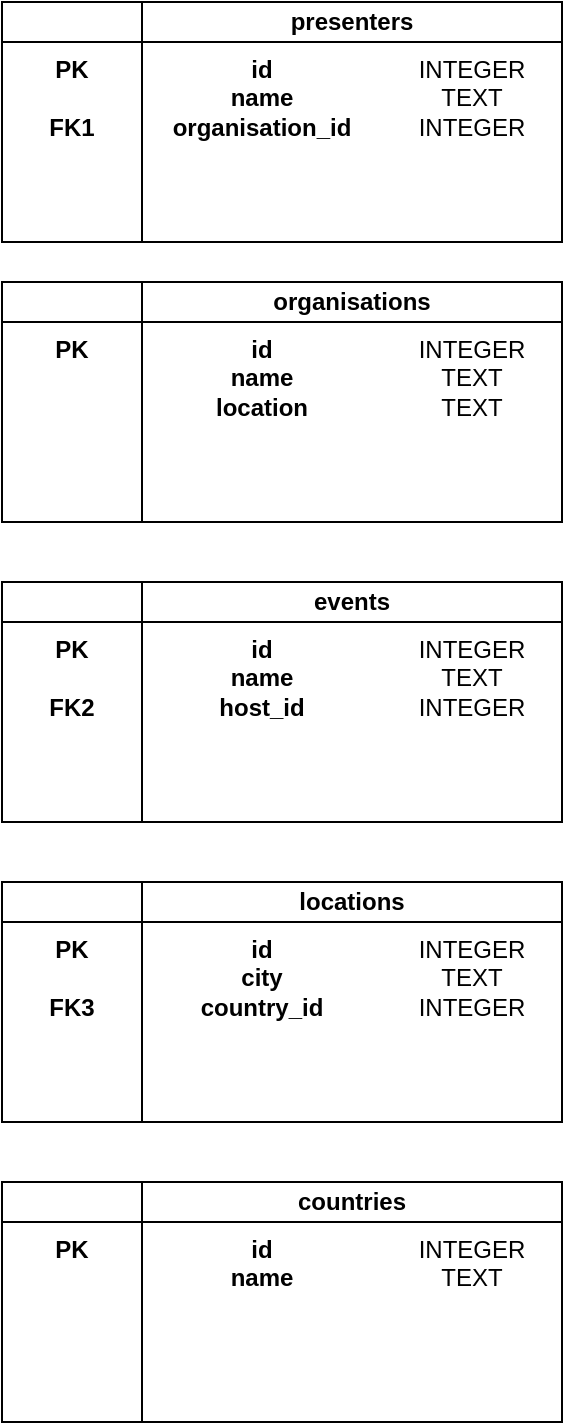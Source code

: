<mxfile version="15.6.8" type="github">
  <diagram id="wXJArVjDujs8daDJopoD" name="Page-1">
    <mxGraphModel dx="788" dy="512" grid="1" gridSize="10" guides="1" tooltips="1" connect="1" arrows="1" fold="1" page="1" pageScale="1" pageWidth="827" pageHeight="1169" math="0" shadow="0">
      <root>
        <mxCell id="0" />
        <mxCell id="1" parent="0" />
        <mxCell id="mvQrhnk44QogwJOHmzZd-8" value="" style="shape=internalStorage;whiteSpace=wrap;html=1;backgroundOutline=1;dx=70;dy=20;" vertex="1" parent="1">
          <mxGeometry x="20" y="120" width="280" height="120" as="geometry" />
        </mxCell>
        <mxCell id="mvQrhnk44QogwJOHmzZd-9" value="&lt;b&gt;presenters&lt;/b&gt;" style="text;html=1;strokeColor=none;fillColor=none;align=center;verticalAlign=middle;whiteSpace=wrap;rounded=0;" vertex="1" parent="1">
          <mxGeometry x="90" y="120" width="210" height="20" as="geometry" />
        </mxCell>
        <mxCell id="mvQrhnk44QogwJOHmzZd-10" value="id&lt;br&gt;name&lt;br&gt;organisation_id" style="text;html=1;strokeColor=none;fillColor=none;align=center;verticalAlign=top;whiteSpace=wrap;rounded=0;fontStyle=1" vertex="1" parent="1">
          <mxGeometry x="90" y="140" width="120" height="100" as="geometry" />
        </mxCell>
        <mxCell id="mvQrhnk44QogwJOHmzZd-11" value="PK&lt;br&gt;&lt;br&gt;FK1" style="text;html=1;strokeColor=none;fillColor=none;align=center;verticalAlign=top;whiteSpace=wrap;rounded=0;fontStyle=1" vertex="1" parent="1">
          <mxGeometry x="20" y="140" width="70" height="100" as="geometry" />
        </mxCell>
        <mxCell id="mvQrhnk44QogwJOHmzZd-12" value="INTEGER&lt;br&gt;TEXT&lt;br&gt;INTEGER" style="text;html=1;strokeColor=none;fillColor=none;align=center;verticalAlign=top;whiteSpace=wrap;rounded=0;" vertex="1" parent="1">
          <mxGeometry x="210" y="140" width="90" height="100" as="geometry" />
        </mxCell>
        <mxCell id="mvQrhnk44QogwJOHmzZd-13" value="" style="shape=internalStorage;whiteSpace=wrap;html=1;backgroundOutline=1;dx=70;dy=20;" vertex="1" parent="1">
          <mxGeometry x="20" y="260" width="280" height="120" as="geometry" />
        </mxCell>
        <mxCell id="mvQrhnk44QogwJOHmzZd-14" value="&lt;b&gt;organisations&lt;/b&gt;" style="text;html=1;strokeColor=none;fillColor=none;align=center;verticalAlign=middle;whiteSpace=wrap;rounded=0;" vertex="1" parent="1">
          <mxGeometry x="90" y="260" width="210" height="20" as="geometry" />
        </mxCell>
        <mxCell id="mvQrhnk44QogwJOHmzZd-15" value="id&lt;br&gt;name&lt;br&gt;location" style="text;html=1;strokeColor=none;fillColor=none;align=center;verticalAlign=top;whiteSpace=wrap;rounded=0;fontStyle=1" vertex="1" parent="1">
          <mxGeometry x="90" y="280" width="120" height="100" as="geometry" />
        </mxCell>
        <mxCell id="mvQrhnk44QogwJOHmzZd-16" value="PK" style="text;html=1;strokeColor=none;fillColor=none;align=center;verticalAlign=top;whiteSpace=wrap;rounded=0;fontStyle=1" vertex="1" parent="1">
          <mxGeometry x="20" y="280" width="70" height="100" as="geometry" />
        </mxCell>
        <mxCell id="mvQrhnk44QogwJOHmzZd-17" value="INTEGER&lt;br&gt;TEXT&lt;br&gt;TEXT" style="text;html=1;strokeColor=none;fillColor=none;align=center;verticalAlign=top;whiteSpace=wrap;rounded=0;" vertex="1" parent="1">
          <mxGeometry x="210" y="280" width="90" height="100" as="geometry" />
        </mxCell>
        <mxCell id="mvQrhnk44QogwJOHmzZd-18" value="" style="shape=internalStorage;whiteSpace=wrap;html=1;backgroundOutline=1;dx=70;dy=20;" vertex="1" parent="1">
          <mxGeometry x="20" y="410" width="280" height="120" as="geometry" />
        </mxCell>
        <mxCell id="mvQrhnk44QogwJOHmzZd-19" value="&lt;b&gt;events&lt;/b&gt;" style="text;html=1;strokeColor=none;fillColor=none;align=center;verticalAlign=middle;whiteSpace=wrap;rounded=0;" vertex="1" parent="1">
          <mxGeometry x="90" y="410" width="210" height="20" as="geometry" />
        </mxCell>
        <mxCell id="mvQrhnk44QogwJOHmzZd-20" value="id&lt;br&gt;name&lt;br&gt;host_id" style="text;html=1;strokeColor=none;fillColor=none;align=center;verticalAlign=top;whiteSpace=wrap;rounded=0;fontStyle=1" vertex="1" parent="1">
          <mxGeometry x="90" y="430" width="120" height="100" as="geometry" />
        </mxCell>
        <mxCell id="mvQrhnk44QogwJOHmzZd-21" value="PK&lt;br&gt;&lt;br&gt;FK2" style="text;html=1;strokeColor=none;fillColor=none;align=center;verticalAlign=top;whiteSpace=wrap;rounded=0;fontStyle=1" vertex="1" parent="1">
          <mxGeometry x="20" y="430" width="70" height="100" as="geometry" />
        </mxCell>
        <mxCell id="mvQrhnk44QogwJOHmzZd-22" value="INTEGER&lt;br&gt;TEXT&lt;br&gt;INTEGER" style="text;html=1;strokeColor=none;fillColor=none;align=center;verticalAlign=top;whiteSpace=wrap;rounded=0;" vertex="1" parent="1">
          <mxGeometry x="210" y="430" width="90" height="100" as="geometry" />
        </mxCell>
        <mxCell id="mvQrhnk44QogwJOHmzZd-23" value="" style="shape=internalStorage;whiteSpace=wrap;html=1;backgroundOutline=1;dx=70;dy=20;" vertex="1" parent="1">
          <mxGeometry x="20" y="560" width="280" height="120" as="geometry" />
        </mxCell>
        <mxCell id="mvQrhnk44QogwJOHmzZd-24" value="&lt;b&gt;locations&lt;/b&gt;" style="text;html=1;strokeColor=none;fillColor=none;align=center;verticalAlign=middle;whiteSpace=wrap;rounded=0;" vertex="1" parent="1">
          <mxGeometry x="90" y="560" width="210" height="20" as="geometry" />
        </mxCell>
        <mxCell id="mvQrhnk44QogwJOHmzZd-25" value="id&lt;br&gt;city&lt;br&gt;country_id" style="text;html=1;strokeColor=none;fillColor=none;align=center;verticalAlign=top;whiteSpace=wrap;rounded=0;fontStyle=1" vertex="1" parent="1">
          <mxGeometry x="90" y="580" width="120" height="100" as="geometry" />
        </mxCell>
        <mxCell id="mvQrhnk44QogwJOHmzZd-26" value="PK&lt;br&gt;&lt;br&gt;FK3" style="text;html=1;strokeColor=none;fillColor=none;align=center;verticalAlign=top;whiteSpace=wrap;rounded=0;fontStyle=1" vertex="1" parent="1">
          <mxGeometry x="20" y="580" width="70" height="100" as="geometry" />
        </mxCell>
        <mxCell id="mvQrhnk44QogwJOHmzZd-27" value="INTEGER&lt;br&gt;TEXT&lt;br&gt;INTEGER" style="text;html=1;strokeColor=none;fillColor=none;align=center;verticalAlign=top;whiteSpace=wrap;rounded=0;" vertex="1" parent="1">
          <mxGeometry x="210" y="580" width="90" height="100" as="geometry" />
        </mxCell>
        <mxCell id="mvQrhnk44QogwJOHmzZd-28" value="" style="shape=internalStorage;whiteSpace=wrap;html=1;backgroundOutline=1;dx=70;dy=20;" vertex="1" parent="1">
          <mxGeometry x="20" y="710" width="280" height="120" as="geometry" />
        </mxCell>
        <mxCell id="mvQrhnk44QogwJOHmzZd-29" value="&lt;b&gt;countries&lt;/b&gt;" style="text;html=1;strokeColor=none;fillColor=none;align=center;verticalAlign=middle;whiteSpace=wrap;rounded=0;" vertex="1" parent="1">
          <mxGeometry x="90" y="710" width="210" height="20" as="geometry" />
        </mxCell>
        <mxCell id="mvQrhnk44QogwJOHmzZd-30" value="id&lt;br&gt;name" style="text;html=1;strokeColor=none;fillColor=none;align=center;verticalAlign=top;whiteSpace=wrap;rounded=0;fontStyle=1" vertex="1" parent="1">
          <mxGeometry x="90" y="730" width="120" height="100" as="geometry" />
        </mxCell>
        <mxCell id="mvQrhnk44QogwJOHmzZd-31" value="PK" style="text;html=1;strokeColor=none;fillColor=none;align=center;verticalAlign=top;whiteSpace=wrap;rounded=0;fontStyle=1" vertex="1" parent="1">
          <mxGeometry x="20" y="730" width="70" height="100" as="geometry" />
        </mxCell>
        <mxCell id="mvQrhnk44QogwJOHmzZd-32" value="INTEGER&lt;br&gt;TEXT" style="text;html=1;strokeColor=none;fillColor=none;align=center;verticalAlign=top;whiteSpace=wrap;rounded=0;" vertex="1" parent="1">
          <mxGeometry x="210" y="730" width="90" height="100" as="geometry" />
        </mxCell>
      </root>
    </mxGraphModel>
  </diagram>
</mxfile>
